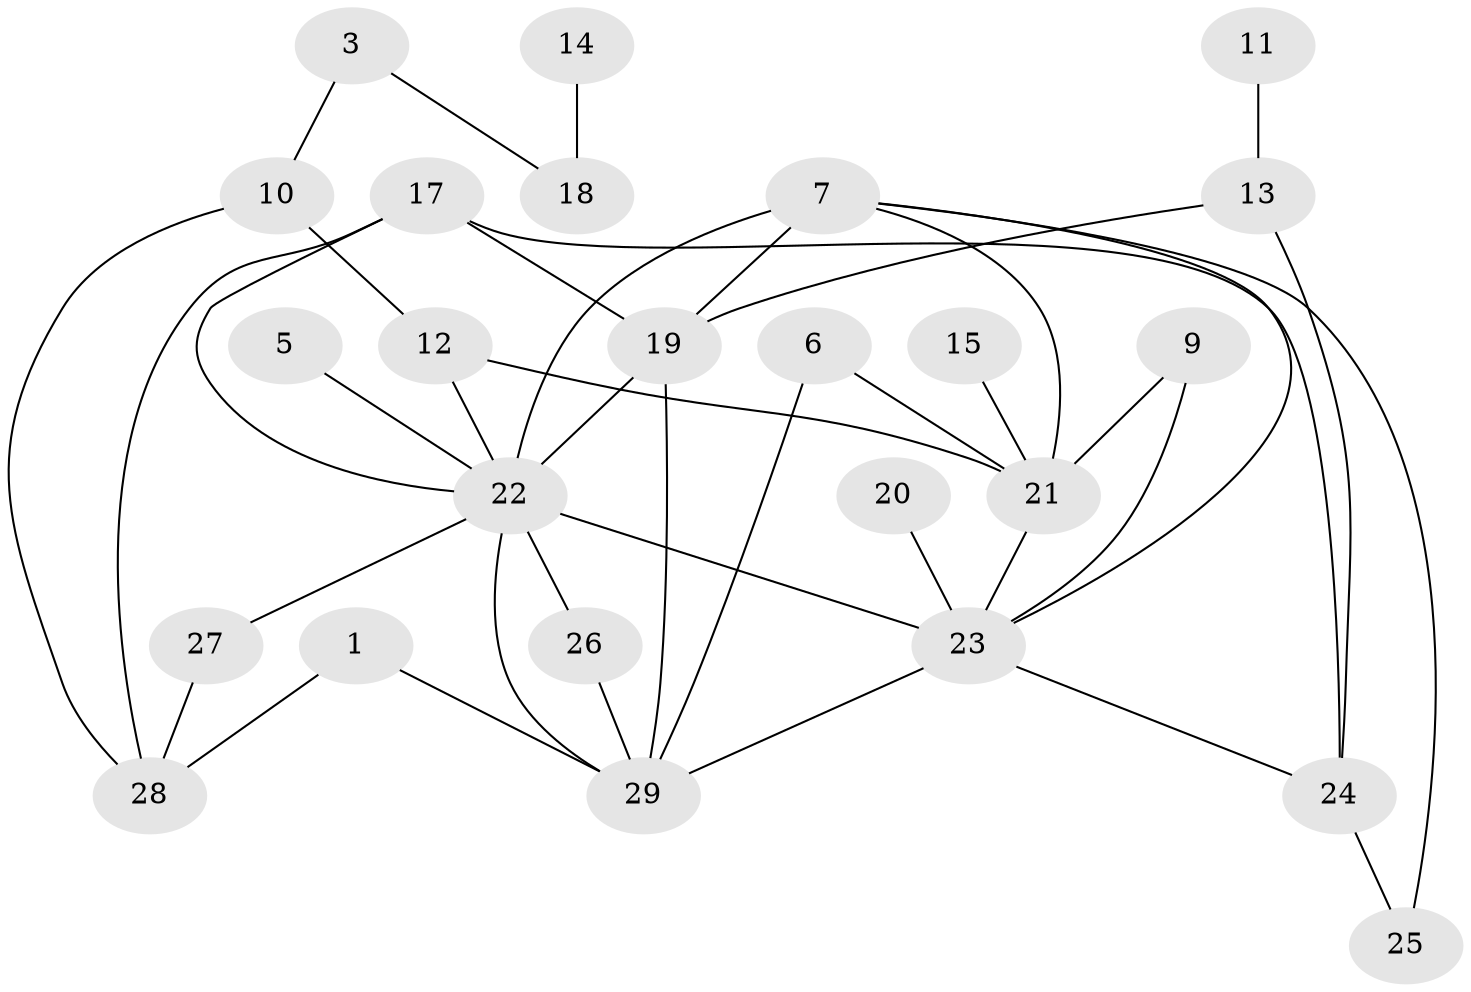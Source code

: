 // original degree distribution, {1: 0.21052631578947367, 3: 0.3333333333333333, 2: 0.2631578947368421, 4: 0.12280701754385964, 0: 0.03508771929824561, 5: 0.017543859649122806, 8: 0.017543859649122806}
// Generated by graph-tools (version 1.1) at 2025/49/03/09/25 03:49:12]
// undirected, 25 vertices, 40 edges
graph export_dot {
graph [start="1"]
  node [color=gray90,style=filled];
  1;
  3;
  5;
  6;
  7;
  9;
  10;
  11;
  12;
  13;
  14;
  15;
  17;
  18;
  19;
  20;
  21;
  22;
  23;
  24;
  25;
  26;
  27;
  28;
  29;
  1 -- 28 [weight=1.0];
  1 -- 29 [weight=1.0];
  3 -- 10 [weight=1.0];
  3 -- 18 [weight=1.0];
  5 -- 22 [weight=1.0];
  6 -- 21 [weight=1.0];
  6 -- 29 [weight=1.0];
  7 -- 19 [weight=1.0];
  7 -- 21 [weight=1.0];
  7 -- 22 [weight=2.0];
  7 -- 23 [weight=1.0];
  7 -- 25 [weight=1.0];
  9 -- 21 [weight=1.0];
  9 -- 23 [weight=1.0];
  10 -- 12 [weight=1.0];
  10 -- 28 [weight=1.0];
  11 -- 13 [weight=1.0];
  12 -- 21 [weight=1.0];
  12 -- 22 [weight=1.0];
  13 -- 19 [weight=1.0];
  13 -- 24 [weight=1.0];
  14 -- 18 [weight=1.0];
  15 -- 21 [weight=1.0];
  17 -- 19 [weight=1.0];
  17 -- 22 [weight=1.0];
  17 -- 24 [weight=1.0];
  17 -- 28 [weight=1.0];
  19 -- 22 [weight=1.0];
  19 -- 29 [weight=1.0];
  20 -- 23 [weight=2.0];
  21 -- 23 [weight=1.0];
  22 -- 23 [weight=1.0];
  22 -- 26 [weight=1.0];
  22 -- 27 [weight=1.0];
  22 -- 29 [weight=1.0];
  23 -- 24 [weight=1.0];
  23 -- 29 [weight=1.0];
  24 -- 25 [weight=1.0];
  26 -- 29 [weight=1.0];
  27 -- 28 [weight=1.0];
}
